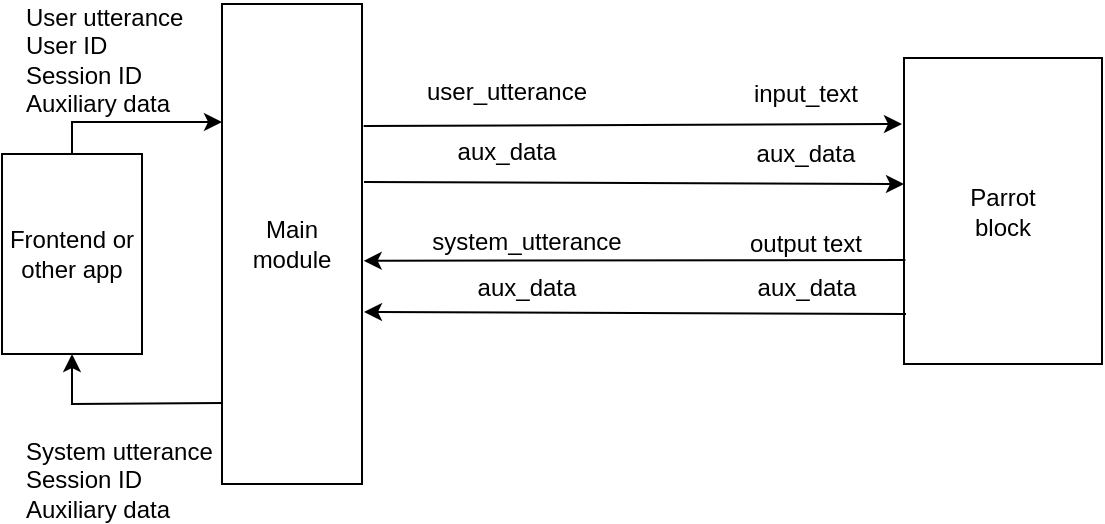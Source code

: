 <mxfile version="24.5.3" type="device">
  <diagram id="0jzvoz7xoONC1ta8vLtH" name="ページ1">
    <mxGraphModel dx="1278" dy="747" grid="1" gridSize="10" guides="1" tooltips="1" connect="1" arrows="1" fold="1" page="1" pageScale="1" pageWidth="827" pageHeight="1169" math="0" shadow="0">
      <root>
        <mxCell id="0" />
        <mxCell id="1" parent="0" />
        <mxCell id="6nG_dfres4fqL1OyFaTb-1" value="Main module" style="rounded=0;whiteSpace=wrap;html=1;" parent="1" vertex="1">
          <mxGeometry x="250" y="190" width="70" height="240" as="geometry" />
        </mxCell>
        <mxCell id="6nG_dfres4fqL1OyFaTb-2" value="Parrot&lt;br&gt;block" style="rounded=0;whiteSpace=wrap;html=1;" parent="1" vertex="1">
          <mxGeometry x="591" y="217" width="99" height="153" as="geometry" />
        </mxCell>
        <mxCell id="6nG_dfres4fqL1OyFaTb-5" value="" style="endArrow=classic;html=1;rounded=0;exitX=1.012;exitY=0.128;exitDx=0;exitDy=0;exitPerimeter=0;" parent="1" edge="1">
          <mxGeometry width="50" height="50" relative="1" as="geometry">
            <mxPoint x="320.84" y="251.04" as="sourcePoint" />
            <mxPoint x="590" y="250" as="targetPoint" />
          </mxGeometry>
        </mxCell>
        <mxCell id="6nG_dfres4fqL1OyFaTb-6" value="" style="endArrow=classic;html=1;rounded=0;exitX=0.007;exitY=0.66;exitDx=0;exitDy=0;entryX=1.012;entryY=0.535;entryDx=0;entryDy=0;entryPerimeter=0;exitPerimeter=0;" parent="1" source="6nG_dfres4fqL1OyFaTb-2" target="6nG_dfres4fqL1OyFaTb-1" edge="1">
          <mxGeometry width="50" height="50" relative="1" as="geometry">
            <mxPoint x="321.03" y="324.18" as="sourcePoint" />
            <mxPoint x="330" y="315" as="targetPoint" />
          </mxGeometry>
        </mxCell>
        <mxCell id="6nG_dfres4fqL1OyFaTb-11" value="" style="endArrow=classic;html=1;rounded=0;exitX=0.5;exitY=0;exitDx=0;exitDy=0;" parent="1" source="7yFsLuSHQwP80PSkCyWd-15" edge="1">
          <mxGeometry width="50" height="50" relative="1" as="geometry">
            <mxPoint x="170" y="192" as="sourcePoint" />
            <mxPoint x="250" y="249" as="targetPoint" />
            <Array as="points">
              <mxPoint x="175" y="249" />
            </Array>
          </mxGeometry>
        </mxCell>
        <mxCell id="6nG_dfres4fqL1OyFaTb-12" value="" style="endArrow=classic;html=1;rounded=0;entryX=0.5;entryY=1;entryDx=0;entryDy=0;exitX=0.007;exitY=0.894;exitDx=0;exitDy=0;exitPerimeter=0;" parent="1" target="7yFsLuSHQwP80PSkCyWd-15" edge="1">
          <mxGeometry width="50" height="50" relative="1" as="geometry">
            <mxPoint x="250.49" y="389.56" as="sourcePoint" />
            <mxPoint x="170" y="531" as="targetPoint" />
            <Array as="points">
              <mxPoint x="175" y="390" />
            </Array>
          </mxGeometry>
        </mxCell>
        <mxCell id="W3RRk2SyyBqXtN76rQBY-3" value="System utterance&lt;br&gt;Session ID&lt;div&gt;Auxiliary data&lt;/div&gt;" style="text;html=1;strokeColor=none;fillColor=none;align=left;verticalAlign=middle;whiteSpace=wrap;rounded=0;" parent="1" vertex="1">
          <mxGeometry x="150" y="415" width="100" height="25" as="geometry" />
        </mxCell>
        <mxCell id="iua9zefK4cCjFermVdLk-1" value="input_text" style="text;html=1;strokeColor=none;fillColor=none;align=center;verticalAlign=middle;whiteSpace=wrap;rounded=0;" parent="1" vertex="1">
          <mxGeometry x="512" y="220" width="60" height="30" as="geometry" />
        </mxCell>
        <mxCell id="iua9zefK4cCjFermVdLk-2" value="user_utterance" style="text;html=1;strokeColor=none;fillColor=none;align=center;verticalAlign=middle;whiteSpace=wrap;rounded=0;" parent="1" vertex="1">
          <mxGeometry x="350" y="222" width="85" height="23" as="geometry" />
        </mxCell>
        <mxCell id="iua9zefK4cCjFermVdLk-4" value="output text" style="text;html=1;strokeColor=none;fillColor=none;align=center;verticalAlign=middle;whiteSpace=wrap;rounded=0;" parent="1" vertex="1">
          <mxGeometry x="512" y="287.75" width="60" height="44.5" as="geometry" />
        </mxCell>
        <mxCell id="7yFsLuSHQwP80PSkCyWd-15" value="Frontend or other app" style="rounded=0;whiteSpace=wrap;html=1;" parent="1" vertex="1">
          <mxGeometry x="140" y="265" width="70" height="100" as="geometry" />
        </mxCell>
        <mxCell id="7yFsLuSHQwP80PSkCyWd-17" value="User utterance&lt;br&gt;User ID&lt;br&gt;Session ID&lt;br&gt;Auxiliary data" style="text;html=1;strokeColor=none;fillColor=none;align=left;verticalAlign=middle;whiteSpace=wrap;rounded=0;" parent="1" vertex="1">
          <mxGeometry x="150" y="205" width="100" height="25" as="geometry" />
        </mxCell>
        <mxCell id="SJaTg1eMGeYwgWBnKDx6-2" value="" style="endArrow=classic;html=1;rounded=0;entryX=0;entryY=0.25;entryDx=0;entryDy=0;exitX=1.019;exitY=0.137;exitDx=0;exitDy=0;exitPerimeter=0;" parent="1" edge="1">
          <mxGeometry width="50" height="50" relative="1" as="geometry">
            <mxPoint x="321" y="279" as="sourcePoint" />
            <mxPoint x="591" y="280" as="targetPoint" />
          </mxGeometry>
        </mxCell>
        <mxCell id="SJaTg1eMGeYwgWBnKDx6-3" value="aux_data" style="text;html=1;strokeColor=none;fillColor=none;align=center;verticalAlign=middle;whiteSpace=wrap;rounded=0;" parent="1" vertex="1">
          <mxGeometry x="512" y="250" width="60" height="30" as="geometry" />
        </mxCell>
        <mxCell id="SJaTg1eMGeYwgWBnKDx6-4" value="aux_data" style="text;html=1;strokeColor=none;fillColor=none;align=center;verticalAlign=middle;whiteSpace=wrap;rounded=0;" parent="1" vertex="1">
          <mxGeometry x="350" y="252" width="85" height="23" as="geometry" />
        </mxCell>
        <mxCell id="SJaTg1eMGeYwgWBnKDx6-5" value="" style="endArrow=classic;html=1;rounded=0;exitX=0;exitY=0.75;exitDx=0;exitDy=0;entryX=0.999;entryY=0.293;entryDx=0;entryDy=0;entryPerimeter=0;" parent="1" edge="1">
          <mxGeometry width="50" height="50" relative="1" as="geometry">
            <mxPoint x="592" y="345" as="sourcePoint" />
            <mxPoint x="321" y="344" as="targetPoint" />
          </mxGeometry>
        </mxCell>
        <mxCell id="SJaTg1eMGeYwgWBnKDx6-11" value="aux_data" style="text;html=1;strokeColor=none;fillColor=none;align=center;verticalAlign=middle;whiteSpace=wrap;rounded=0;" parent="1" vertex="1">
          <mxGeometry x="360" y="320" width="85" height="23" as="geometry" />
        </mxCell>
        <mxCell id="SJaTg1eMGeYwgWBnKDx6-12" value="system_utterance" style="text;html=1;strokeColor=none;fillColor=none;align=center;verticalAlign=middle;whiteSpace=wrap;rounded=0;" parent="1" vertex="1">
          <mxGeometry x="360" y="297" width="85" height="23" as="geometry" />
        </mxCell>
        <mxCell id="SJaTg1eMGeYwgWBnKDx6-13" value="aux_data" style="text;html=1;strokeColor=none;fillColor=none;align=center;verticalAlign=middle;whiteSpace=wrap;rounded=0;" parent="1" vertex="1">
          <mxGeometry x="499.5" y="320" width="85" height="23" as="geometry" />
        </mxCell>
      </root>
    </mxGraphModel>
  </diagram>
</mxfile>
